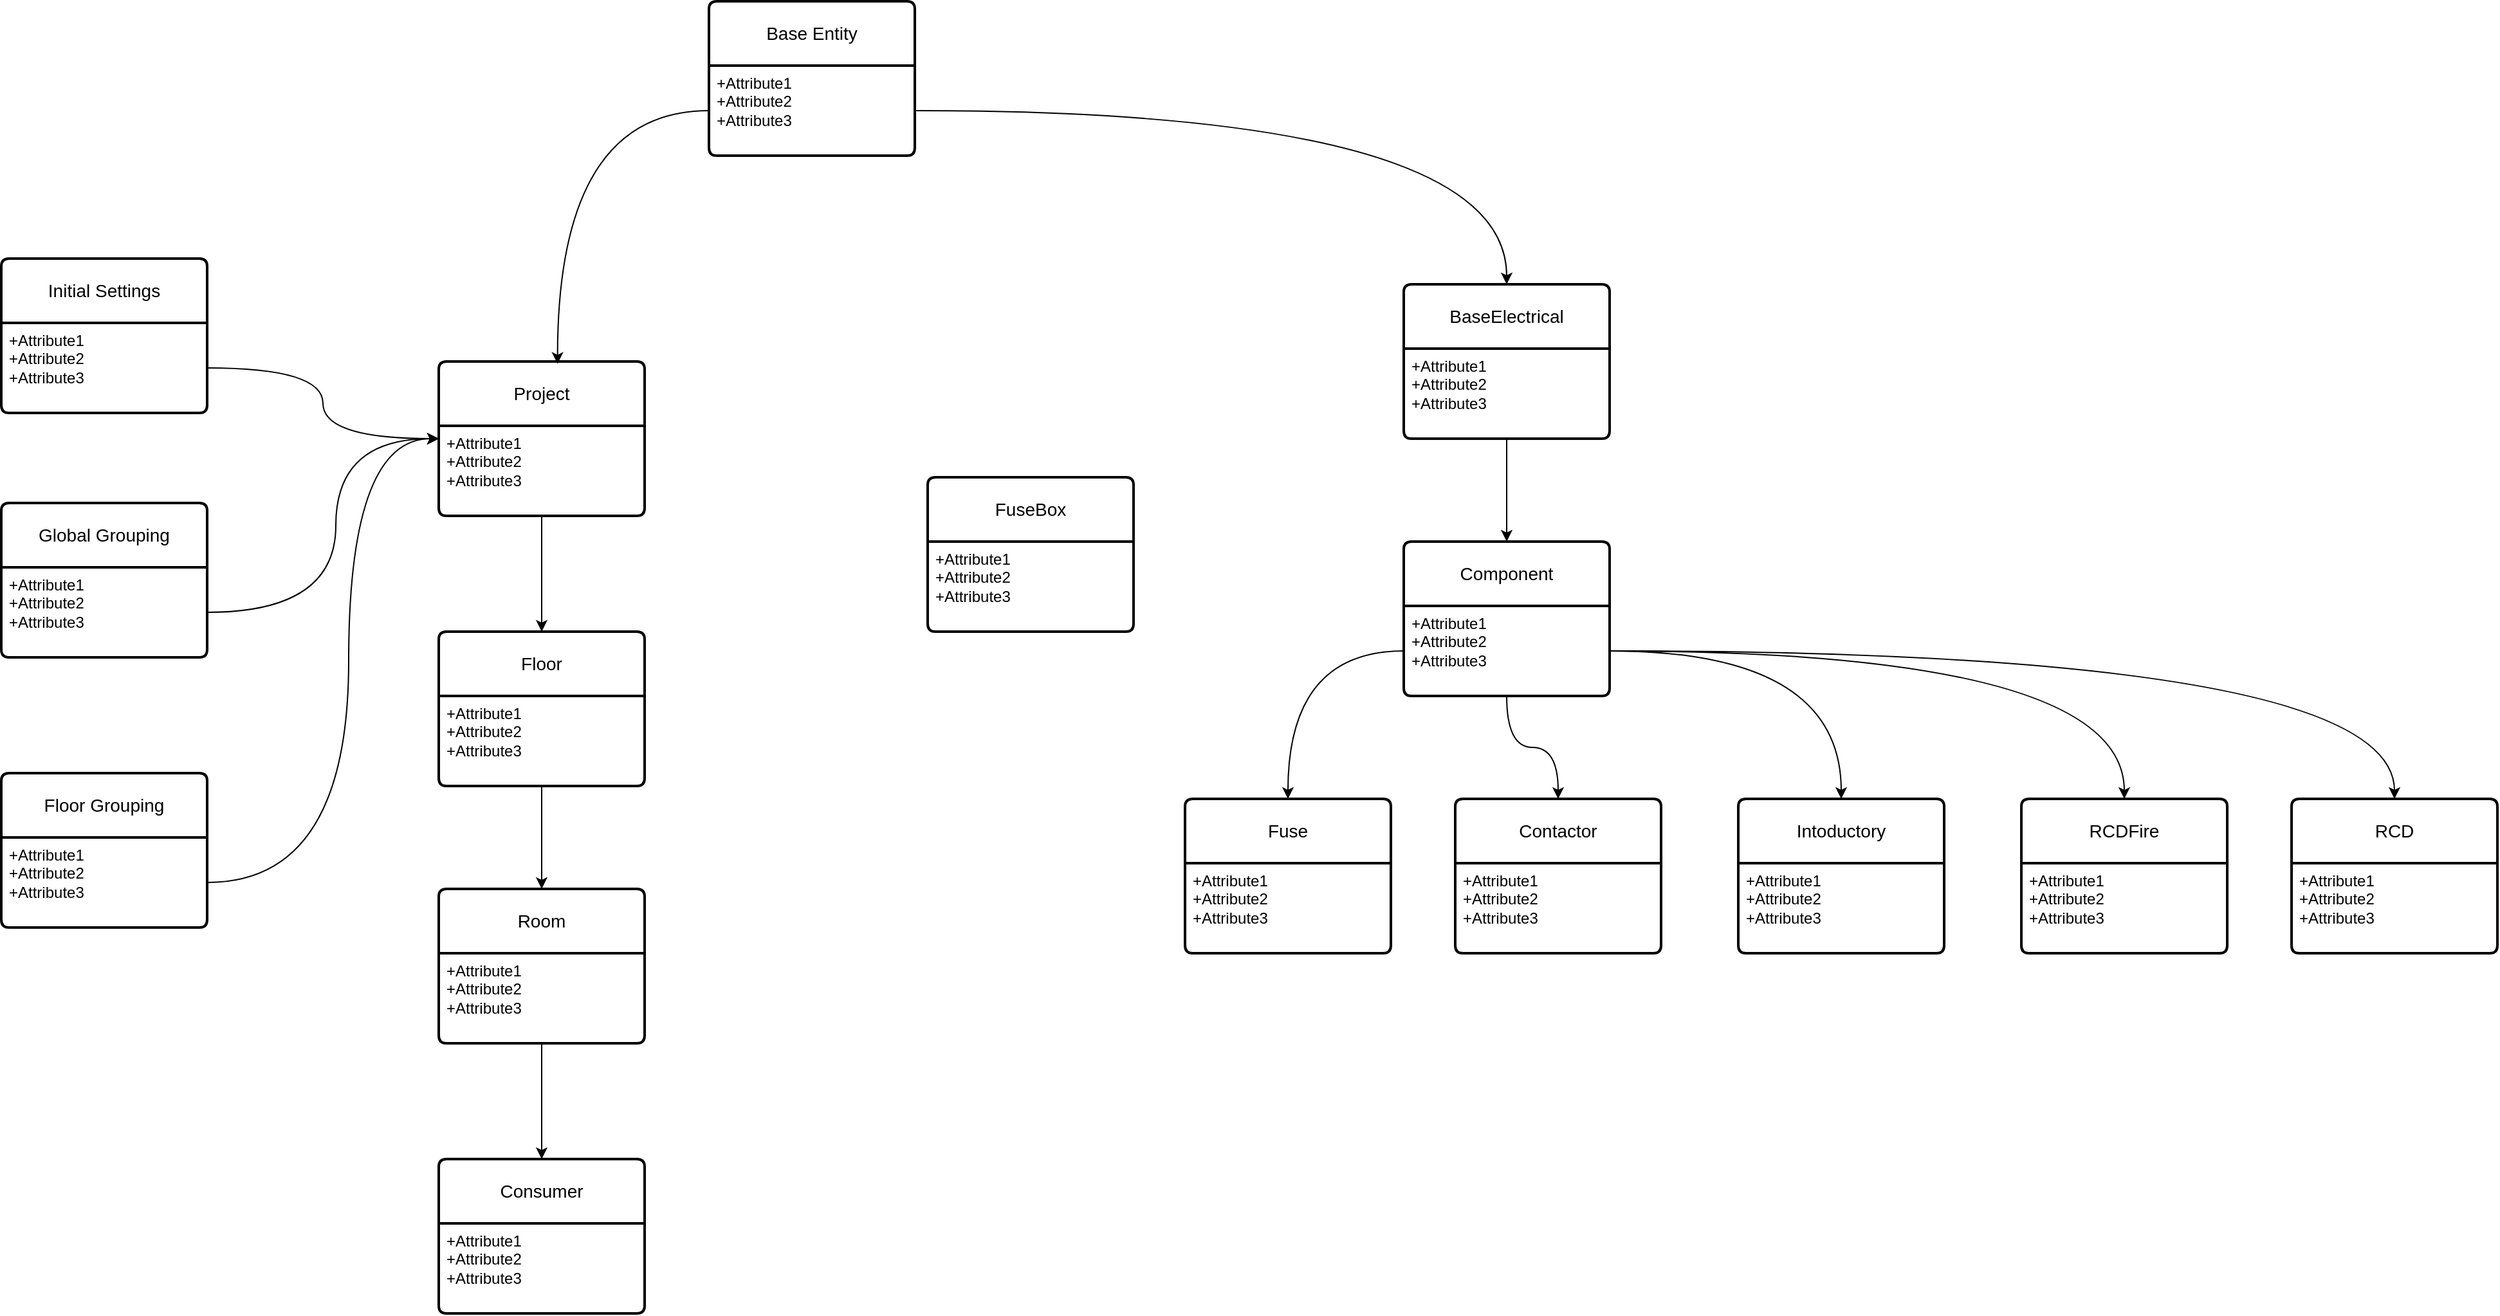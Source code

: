 <mxfile version="22.1.21" type="device">
  <diagram name="Page-1" id="FKHlyDpzjuHAsDGd_DU5">
    <mxGraphModel dx="732" dy="1620" grid="1" gridSize="10" guides="1" tooltips="1" connect="1" arrows="1" fold="1" page="1" pageScale="1" pageWidth="2339" pageHeight="3300" math="0" shadow="0">
      <root>
        <mxCell id="0" />
        <mxCell id="1" parent="0" />
        <mxCell id="Nv3fs4bzQhII8DKi3ebk-18" value="Project" style="swimlane;childLayout=stackLayout;horizontal=1;startSize=50;horizontalStack=0;rounded=1;fontSize=14;fontStyle=0;strokeWidth=2;resizeParent=0;resizeLast=1;shadow=0;dashed=0;align=center;arcSize=4;whiteSpace=wrap;html=1;" vertex="1" parent="1">
          <mxGeometry x="650" y="510" width="160" height="120" as="geometry" />
        </mxCell>
        <mxCell id="Nv3fs4bzQhII8DKi3ebk-19" value="+Attribute1&#xa;+Attribute2&#xa;+Attribute3" style="align=left;strokeColor=none;fillColor=none;spacingLeft=4;fontSize=12;verticalAlign=top;resizable=0;rotatable=0;part=1;html=1;" vertex="1" parent="Nv3fs4bzQhII8DKi3ebk-18">
          <mxGeometry y="50" width="160" height="70" as="geometry" />
        </mxCell>
        <mxCell id="Nv3fs4bzQhII8DKi3ebk-20" value="Floor" style="swimlane;childLayout=stackLayout;horizontal=1;startSize=50;horizontalStack=0;rounded=1;fontSize=14;fontStyle=0;strokeWidth=2;resizeParent=0;resizeLast=1;shadow=0;dashed=0;align=center;arcSize=4;whiteSpace=wrap;html=1;" vertex="1" parent="1">
          <mxGeometry x="650" y="720" width="160" height="120" as="geometry" />
        </mxCell>
        <mxCell id="Nv3fs4bzQhII8DKi3ebk-21" value="+Attribute1&#xa;+Attribute2&#xa;+Attribute3" style="align=left;strokeColor=none;fillColor=none;spacingLeft=4;fontSize=12;verticalAlign=top;resizable=0;rotatable=0;part=1;html=1;" vertex="1" parent="Nv3fs4bzQhII8DKi3ebk-20">
          <mxGeometry y="50" width="160" height="70" as="geometry" />
        </mxCell>
        <mxCell id="Nv3fs4bzQhII8DKi3ebk-22" value="Room" style="swimlane;childLayout=stackLayout;horizontal=1;startSize=50;horizontalStack=0;rounded=1;fontSize=14;fontStyle=0;strokeWidth=2;resizeParent=0;resizeLast=1;shadow=0;dashed=0;align=center;arcSize=4;whiteSpace=wrap;html=1;" vertex="1" parent="1">
          <mxGeometry x="650" y="920" width="160" height="120" as="geometry" />
        </mxCell>
        <mxCell id="Nv3fs4bzQhII8DKi3ebk-23" value="+Attribute1&#xa;+Attribute2&#xa;+Attribute3" style="align=left;strokeColor=none;fillColor=none;spacingLeft=4;fontSize=12;verticalAlign=top;resizable=0;rotatable=0;part=1;html=1;" vertex="1" parent="Nv3fs4bzQhII8DKi3ebk-22">
          <mxGeometry y="50" width="160" height="70" as="geometry" />
        </mxCell>
        <mxCell id="Nv3fs4bzQhII8DKi3ebk-24" value="Consumer" style="swimlane;childLayout=stackLayout;horizontal=1;startSize=50;horizontalStack=0;rounded=1;fontSize=14;fontStyle=0;strokeWidth=2;resizeParent=0;resizeLast=1;shadow=0;dashed=0;align=center;arcSize=4;whiteSpace=wrap;html=1;" vertex="1" parent="1">
          <mxGeometry x="650" y="1130" width="160" height="120" as="geometry" />
        </mxCell>
        <mxCell id="Nv3fs4bzQhII8DKi3ebk-25" value="+Attribute1&#xa;+Attribute2&#xa;+Attribute3" style="align=left;strokeColor=none;fillColor=none;spacingLeft=4;fontSize=12;verticalAlign=top;resizable=0;rotatable=0;part=1;html=1;" vertex="1" parent="Nv3fs4bzQhII8DKi3ebk-24">
          <mxGeometry y="50" width="160" height="70" as="geometry" />
        </mxCell>
        <mxCell id="Nv3fs4bzQhII8DKi3ebk-26" value="Initial Settings" style="swimlane;childLayout=stackLayout;horizontal=1;startSize=50;horizontalStack=0;rounded=1;fontSize=14;fontStyle=0;strokeWidth=2;resizeParent=0;resizeLast=1;shadow=0;dashed=0;align=center;arcSize=4;whiteSpace=wrap;html=1;" vertex="1" parent="1">
          <mxGeometry x="310" y="430" width="160" height="120" as="geometry" />
        </mxCell>
        <mxCell id="Nv3fs4bzQhII8DKi3ebk-27" value="+Attribute1&#xa;+Attribute2&#xa;+Attribute3" style="align=left;strokeColor=none;fillColor=none;spacingLeft=4;fontSize=12;verticalAlign=top;resizable=0;rotatable=0;part=1;html=1;" vertex="1" parent="Nv3fs4bzQhII8DKi3ebk-26">
          <mxGeometry y="50" width="160" height="70" as="geometry" />
        </mxCell>
        <mxCell id="Nv3fs4bzQhII8DKi3ebk-28" value="Global Grouping" style="swimlane;childLayout=stackLayout;horizontal=1;startSize=50;horizontalStack=0;rounded=1;fontSize=14;fontStyle=0;strokeWidth=2;resizeParent=0;resizeLast=1;shadow=0;dashed=0;align=center;arcSize=4;whiteSpace=wrap;html=1;" vertex="1" parent="1">
          <mxGeometry x="310" y="620" width="160" height="120" as="geometry" />
        </mxCell>
        <mxCell id="Nv3fs4bzQhII8DKi3ebk-29" value="+Attribute1&#xa;+Attribute2&#xa;+Attribute3" style="align=left;strokeColor=none;fillColor=none;spacingLeft=4;fontSize=12;verticalAlign=top;resizable=0;rotatable=0;part=1;html=1;" vertex="1" parent="Nv3fs4bzQhII8DKi3ebk-28">
          <mxGeometry y="50" width="160" height="70" as="geometry" />
        </mxCell>
        <mxCell id="Nv3fs4bzQhII8DKi3ebk-30" value="Floor Grouping" style="swimlane;childLayout=stackLayout;horizontal=1;startSize=50;horizontalStack=0;rounded=1;fontSize=14;fontStyle=0;strokeWidth=2;resizeParent=0;resizeLast=1;shadow=0;dashed=0;align=center;arcSize=4;whiteSpace=wrap;html=1;" vertex="1" parent="1">
          <mxGeometry x="310" y="830" width="160" height="120" as="geometry" />
        </mxCell>
        <mxCell id="Nv3fs4bzQhII8DKi3ebk-31" value="+Attribute1&#xa;+Attribute2&#xa;+Attribute3" style="align=left;strokeColor=none;fillColor=none;spacingLeft=4;fontSize=12;verticalAlign=top;resizable=0;rotatable=0;part=1;html=1;" vertex="1" parent="Nv3fs4bzQhII8DKi3ebk-30">
          <mxGeometry y="50" width="160" height="70" as="geometry" />
        </mxCell>
        <mxCell id="Nv3fs4bzQhII8DKi3ebk-37" style="edgeStyle=orthogonalEdgeStyle;rounded=0;orthogonalLoop=1;jettySize=auto;html=1;curved=1;" edge="1" parent="1" source="Nv3fs4bzQhII8DKi3ebk-27" target="Nv3fs4bzQhII8DKi3ebk-18">
          <mxGeometry relative="1" as="geometry" />
        </mxCell>
        <mxCell id="Nv3fs4bzQhII8DKi3ebk-38" style="edgeStyle=orthogonalEdgeStyle;rounded=0;orthogonalLoop=1;jettySize=auto;html=1;curved=1;" edge="1" parent="1" source="Nv3fs4bzQhII8DKi3ebk-29" target="Nv3fs4bzQhII8DKi3ebk-18">
          <mxGeometry relative="1" as="geometry">
            <Array as="points">
              <mxPoint x="570" y="705" />
              <mxPoint x="570" y="570" />
            </Array>
          </mxGeometry>
        </mxCell>
        <mxCell id="Nv3fs4bzQhII8DKi3ebk-39" style="edgeStyle=orthogonalEdgeStyle;rounded=0;orthogonalLoop=1;jettySize=auto;html=1;curved=1;" edge="1" parent="1" source="Nv3fs4bzQhII8DKi3ebk-31" target="Nv3fs4bzQhII8DKi3ebk-18">
          <mxGeometry relative="1" as="geometry">
            <Array as="points">
              <mxPoint x="580" y="915" />
              <mxPoint x="580" y="570" />
            </Array>
          </mxGeometry>
        </mxCell>
        <mxCell id="Nv3fs4bzQhII8DKi3ebk-40" style="edgeStyle=orthogonalEdgeStyle;rounded=0;orthogonalLoop=1;jettySize=auto;html=1;" edge="1" parent="1" source="Nv3fs4bzQhII8DKi3ebk-19" target="Nv3fs4bzQhII8DKi3ebk-20">
          <mxGeometry relative="1" as="geometry" />
        </mxCell>
        <mxCell id="Nv3fs4bzQhII8DKi3ebk-41" style="edgeStyle=orthogonalEdgeStyle;rounded=0;orthogonalLoop=1;jettySize=auto;html=1;" edge="1" parent="1" source="Nv3fs4bzQhII8DKi3ebk-21" target="Nv3fs4bzQhII8DKi3ebk-22">
          <mxGeometry relative="1" as="geometry" />
        </mxCell>
        <mxCell id="Nv3fs4bzQhII8DKi3ebk-42" style="edgeStyle=orthogonalEdgeStyle;rounded=0;orthogonalLoop=1;jettySize=auto;html=1;" edge="1" parent="1" source="Nv3fs4bzQhII8DKi3ebk-23" target="Nv3fs4bzQhII8DKi3ebk-24">
          <mxGeometry relative="1" as="geometry" />
        </mxCell>
        <mxCell id="Nv3fs4bzQhII8DKi3ebk-43" value="Base Entity" style="swimlane;childLayout=stackLayout;horizontal=1;startSize=50;horizontalStack=0;rounded=1;fontSize=14;fontStyle=0;strokeWidth=2;resizeParent=0;resizeLast=1;shadow=0;dashed=0;align=center;arcSize=4;whiteSpace=wrap;html=1;" vertex="1" parent="1">
          <mxGeometry x="860" y="230" width="160" height="120" as="geometry" />
        </mxCell>
        <mxCell id="Nv3fs4bzQhII8DKi3ebk-44" value="+Attribute1&#xa;+Attribute2&#xa;+Attribute3" style="align=left;strokeColor=none;fillColor=none;spacingLeft=4;fontSize=12;verticalAlign=top;resizable=0;rotatable=0;part=1;html=1;" vertex="1" parent="Nv3fs4bzQhII8DKi3ebk-43">
          <mxGeometry y="50" width="160" height="70" as="geometry" />
        </mxCell>
        <mxCell id="Nv3fs4bzQhII8DKi3ebk-47" style="edgeStyle=orthogonalEdgeStyle;rounded=0;orthogonalLoop=1;jettySize=auto;html=1;entryX=0.577;entryY=0.015;entryDx=0;entryDy=0;entryPerimeter=0;curved=1;" edge="1" parent="1" source="Nv3fs4bzQhII8DKi3ebk-44" target="Nv3fs4bzQhII8DKi3ebk-18">
          <mxGeometry relative="1" as="geometry" />
        </mxCell>
        <mxCell id="Nv3fs4bzQhII8DKi3ebk-48" value="BaseElectrical" style="swimlane;childLayout=stackLayout;horizontal=1;startSize=50;horizontalStack=0;rounded=1;fontSize=14;fontStyle=0;strokeWidth=2;resizeParent=0;resizeLast=1;shadow=0;dashed=0;align=center;arcSize=4;whiteSpace=wrap;html=1;" vertex="1" parent="1">
          <mxGeometry x="1400" y="450" width="160" height="120" as="geometry" />
        </mxCell>
        <mxCell id="Nv3fs4bzQhII8DKi3ebk-49" value="+Attribute1&#xa;+Attribute2&#xa;+Attribute3" style="align=left;strokeColor=none;fillColor=none;spacingLeft=4;fontSize=12;verticalAlign=top;resizable=0;rotatable=0;part=1;html=1;" vertex="1" parent="Nv3fs4bzQhII8DKi3ebk-48">
          <mxGeometry y="50" width="160" height="70" as="geometry" />
        </mxCell>
        <mxCell id="Nv3fs4bzQhII8DKi3ebk-52" value="Fuse" style="swimlane;childLayout=stackLayout;horizontal=1;startSize=50;horizontalStack=0;rounded=1;fontSize=14;fontStyle=0;strokeWidth=2;resizeParent=0;resizeLast=1;shadow=0;dashed=0;align=center;arcSize=4;whiteSpace=wrap;html=1;" vertex="1" parent="1">
          <mxGeometry x="1230" y="850" width="160" height="120" as="geometry" />
        </mxCell>
        <mxCell id="Nv3fs4bzQhII8DKi3ebk-53" value="+Attribute1&#xa;+Attribute2&#xa;+Attribute3" style="align=left;strokeColor=none;fillColor=none;spacingLeft=4;fontSize=12;verticalAlign=top;resizable=0;rotatable=0;part=1;html=1;" vertex="1" parent="Nv3fs4bzQhII8DKi3ebk-52">
          <mxGeometry y="50" width="160" height="70" as="geometry" />
        </mxCell>
        <mxCell id="Nv3fs4bzQhII8DKi3ebk-54" value="Component" style="swimlane;childLayout=stackLayout;horizontal=1;startSize=50;horizontalStack=0;rounded=1;fontSize=14;fontStyle=0;strokeWidth=2;resizeParent=0;resizeLast=1;shadow=0;dashed=0;align=center;arcSize=4;whiteSpace=wrap;html=1;" vertex="1" parent="1">
          <mxGeometry x="1400" y="650" width="160" height="120" as="geometry" />
        </mxCell>
        <mxCell id="Nv3fs4bzQhII8DKi3ebk-55" value="+Attribute1&#xa;+Attribute2&#xa;+Attribute3" style="align=left;strokeColor=none;fillColor=none;spacingLeft=4;fontSize=12;verticalAlign=top;resizable=0;rotatable=0;part=1;html=1;" vertex="1" parent="Nv3fs4bzQhII8DKi3ebk-54">
          <mxGeometry y="50" width="160" height="70" as="geometry" />
        </mxCell>
        <mxCell id="Nv3fs4bzQhII8DKi3ebk-56" style="edgeStyle=orthogonalEdgeStyle;rounded=0;orthogonalLoop=1;jettySize=auto;html=1;entryX=0.5;entryY=0;entryDx=0;entryDy=0;" edge="1" parent="1" source="Nv3fs4bzQhII8DKi3ebk-49" target="Nv3fs4bzQhII8DKi3ebk-54">
          <mxGeometry relative="1" as="geometry" />
        </mxCell>
        <mxCell id="Nv3fs4bzQhII8DKi3ebk-57" style="edgeStyle=orthogonalEdgeStyle;rounded=0;orthogonalLoop=1;jettySize=auto;html=1;curved=1;" edge="1" parent="1" source="Nv3fs4bzQhII8DKi3ebk-55" target="Nv3fs4bzQhII8DKi3ebk-52">
          <mxGeometry relative="1" as="geometry" />
        </mxCell>
        <mxCell id="Nv3fs4bzQhII8DKi3ebk-58" value="Contactor" style="swimlane;childLayout=stackLayout;horizontal=1;startSize=50;horizontalStack=0;rounded=1;fontSize=14;fontStyle=0;strokeWidth=2;resizeParent=0;resizeLast=1;shadow=0;dashed=0;align=center;arcSize=4;whiteSpace=wrap;html=1;" vertex="1" parent="1">
          <mxGeometry x="1440" y="850" width="160" height="120" as="geometry" />
        </mxCell>
        <mxCell id="Nv3fs4bzQhII8DKi3ebk-59" value="+Attribute1&#xa;+Attribute2&#xa;+Attribute3" style="align=left;strokeColor=none;fillColor=none;spacingLeft=4;fontSize=12;verticalAlign=top;resizable=0;rotatable=0;part=1;html=1;" vertex="1" parent="Nv3fs4bzQhII8DKi3ebk-58">
          <mxGeometry y="50" width="160" height="70" as="geometry" />
        </mxCell>
        <mxCell id="Nv3fs4bzQhII8DKi3ebk-60" style="edgeStyle=orthogonalEdgeStyle;rounded=0;orthogonalLoop=1;jettySize=auto;html=1;curved=1;" edge="1" parent="1" source="Nv3fs4bzQhII8DKi3ebk-55" target="Nv3fs4bzQhII8DKi3ebk-58">
          <mxGeometry relative="1" as="geometry" />
        </mxCell>
        <mxCell id="Nv3fs4bzQhII8DKi3ebk-61" value="Intoductory" style="swimlane;childLayout=stackLayout;horizontal=1;startSize=50;horizontalStack=0;rounded=1;fontSize=14;fontStyle=0;strokeWidth=2;resizeParent=0;resizeLast=1;shadow=0;dashed=0;align=center;arcSize=4;whiteSpace=wrap;html=1;" vertex="1" parent="1">
          <mxGeometry x="1660" y="850" width="160" height="120" as="geometry" />
        </mxCell>
        <mxCell id="Nv3fs4bzQhII8DKi3ebk-62" value="+Attribute1&#xa;+Attribute2&#xa;+Attribute3" style="align=left;strokeColor=none;fillColor=none;spacingLeft=4;fontSize=12;verticalAlign=top;resizable=0;rotatable=0;part=1;html=1;" vertex="1" parent="Nv3fs4bzQhII8DKi3ebk-61">
          <mxGeometry y="50" width="160" height="70" as="geometry" />
        </mxCell>
        <mxCell id="Nv3fs4bzQhII8DKi3ebk-63" style="edgeStyle=orthogonalEdgeStyle;rounded=0;orthogonalLoop=1;jettySize=auto;html=1;curved=1;" edge="1" parent="1" source="Nv3fs4bzQhII8DKi3ebk-55" target="Nv3fs4bzQhII8DKi3ebk-61">
          <mxGeometry relative="1" as="geometry" />
        </mxCell>
        <mxCell id="Nv3fs4bzQhII8DKi3ebk-64" value="RCDFire" style="swimlane;childLayout=stackLayout;horizontal=1;startSize=50;horizontalStack=0;rounded=1;fontSize=14;fontStyle=0;strokeWidth=2;resizeParent=0;resizeLast=1;shadow=0;dashed=0;align=center;arcSize=4;whiteSpace=wrap;html=1;" vertex="1" parent="1">
          <mxGeometry x="1880" y="850" width="160" height="120" as="geometry" />
        </mxCell>
        <mxCell id="Nv3fs4bzQhII8DKi3ebk-65" value="+Attribute1&#xa;+Attribute2&#xa;+Attribute3" style="align=left;strokeColor=none;fillColor=none;spacingLeft=4;fontSize=12;verticalAlign=top;resizable=0;rotatable=0;part=1;html=1;" vertex="1" parent="Nv3fs4bzQhII8DKi3ebk-64">
          <mxGeometry y="50" width="160" height="70" as="geometry" />
        </mxCell>
        <mxCell id="Nv3fs4bzQhII8DKi3ebk-66" style="edgeStyle=orthogonalEdgeStyle;rounded=0;orthogonalLoop=1;jettySize=auto;html=1;curved=1;" edge="1" parent="1" source="Nv3fs4bzQhII8DKi3ebk-55" target="Nv3fs4bzQhII8DKi3ebk-64">
          <mxGeometry relative="1" as="geometry" />
        </mxCell>
        <mxCell id="Nv3fs4bzQhII8DKi3ebk-67" value="RCD" style="swimlane;childLayout=stackLayout;horizontal=1;startSize=50;horizontalStack=0;rounded=1;fontSize=14;fontStyle=0;strokeWidth=2;resizeParent=0;resizeLast=1;shadow=0;dashed=0;align=center;arcSize=4;whiteSpace=wrap;html=1;" vertex="1" parent="1">
          <mxGeometry x="2090" y="850" width="160" height="120" as="geometry" />
        </mxCell>
        <mxCell id="Nv3fs4bzQhII8DKi3ebk-68" value="+Attribute1&#xa;+Attribute2&#xa;+Attribute3" style="align=left;strokeColor=none;fillColor=none;spacingLeft=4;fontSize=12;verticalAlign=top;resizable=0;rotatable=0;part=1;html=1;" vertex="1" parent="Nv3fs4bzQhII8DKi3ebk-67">
          <mxGeometry y="50" width="160" height="70" as="geometry" />
        </mxCell>
        <mxCell id="Nv3fs4bzQhII8DKi3ebk-69" style="edgeStyle=orthogonalEdgeStyle;rounded=0;orthogonalLoop=1;jettySize=auto;html=1;curved=1;" edge="1" parent="1" source="Nv3fs4bzQhII8DKi3ebk-55" target="Nv3fs4bzQhII8DKi3ebk-67">
          <mxGeometry relative="1" as="geometry" />
        </mxCell>
        <mxCell id="Nv3fs4bzQhII8DKi3ebk-70" style="edgeStyle=orthogonalEdgeStyle;rounded=0;orthogonalLoop=1;jettySize=auto;html=1;curved=1;" edge="1" parent="1" source="Nv3fs4bzQhII8DKi3ebk-44" target="Nv3fs4bzQhII8DKi3ebk-48">
          <mxGeometry relative="1" as="geometry" />
        </mxCell>
        <mxCell id="Nv3fs4bzQhII8DKi3ebk-71" value="FuseBox" style="swimlane;childLayout=stackLayout;horizontal=1;startSize=50;horizontalStack=0;rounded=1;fontSize=14;fontStyle=0;strokeWidth=2;resizeParent=0;resizeLast=1;shadow=0;dashed=0;align=center;arcSize=4;whiteSpace=wrap;html=1;" vertex="1" parent="1">
          <mxGeometry x="1030" y="600" width="160" height="120" as="geometry" />
        </mxCell>
        <mxCell id="Nv3fs4bzQhII8DKi3ebk-72" value="+Attribute1&#xa;+Attribute2&#xa;+Attribute3" style="align=left;strokeColor=none;fillColor=none;spacingLeft=4;fontSize=12;verticalAlign=top;resizable=0;rotatable=0;part=1;html=1;" vertex="1" parent="Nv3fs4bzQhII8DKi3ebk-71">
          <mxGeometry y="50" width="160" height="70" as="geometry" />
        </mxCell>
      </root>
    </mxGraphModel>
  </diagram>
</mxfile>
